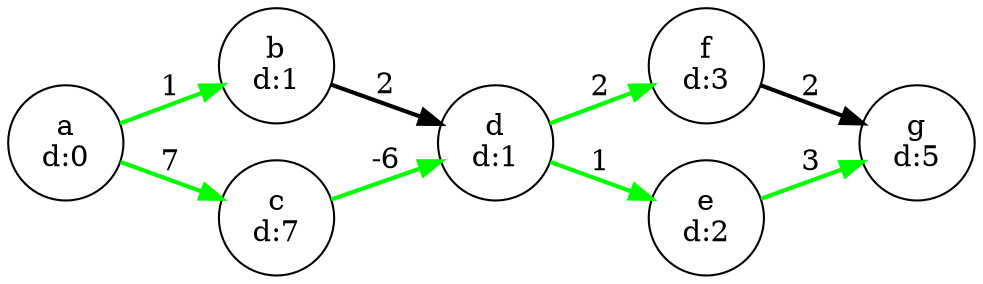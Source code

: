 digraph g {
	rankdir = LR;	node[shape=circle style=filled];
	a[name="a", label="a\nd:0", fillcolor="white"];
	b[name="b", label="b\nd:1", fillcolor="white"];
	c[name="c", label="c\nd:7", fillcolor="white"];
	d[name="d", label="d\nd:1", fillcolor="white"];
	f[name="f", label="f\nd:3", fillcolor="white"];
	e[name="e", label="e\nd:2", fillcolor="white"];
	g[name="g", label="g\nd:5", fillcolor="white"];

	edge[dir = forward];
	a -> b[penwidth=2, color="green", label="1"];
	a -> c[penwidth=2, color="green", label="7"];
	b -> d[penwidth=2, color="black", label="2"];
	c -> d[penwidth=2, color="green", label="-6"];
	d -> f[penwidth=2, color="green", label="2"];
	d -> e[penwidth=2, color="green", label="1"];
	f -> g[penwidth=2, color="black", label="2"];
	e -> g[penwidth=2, color="green", label="3"];
}
